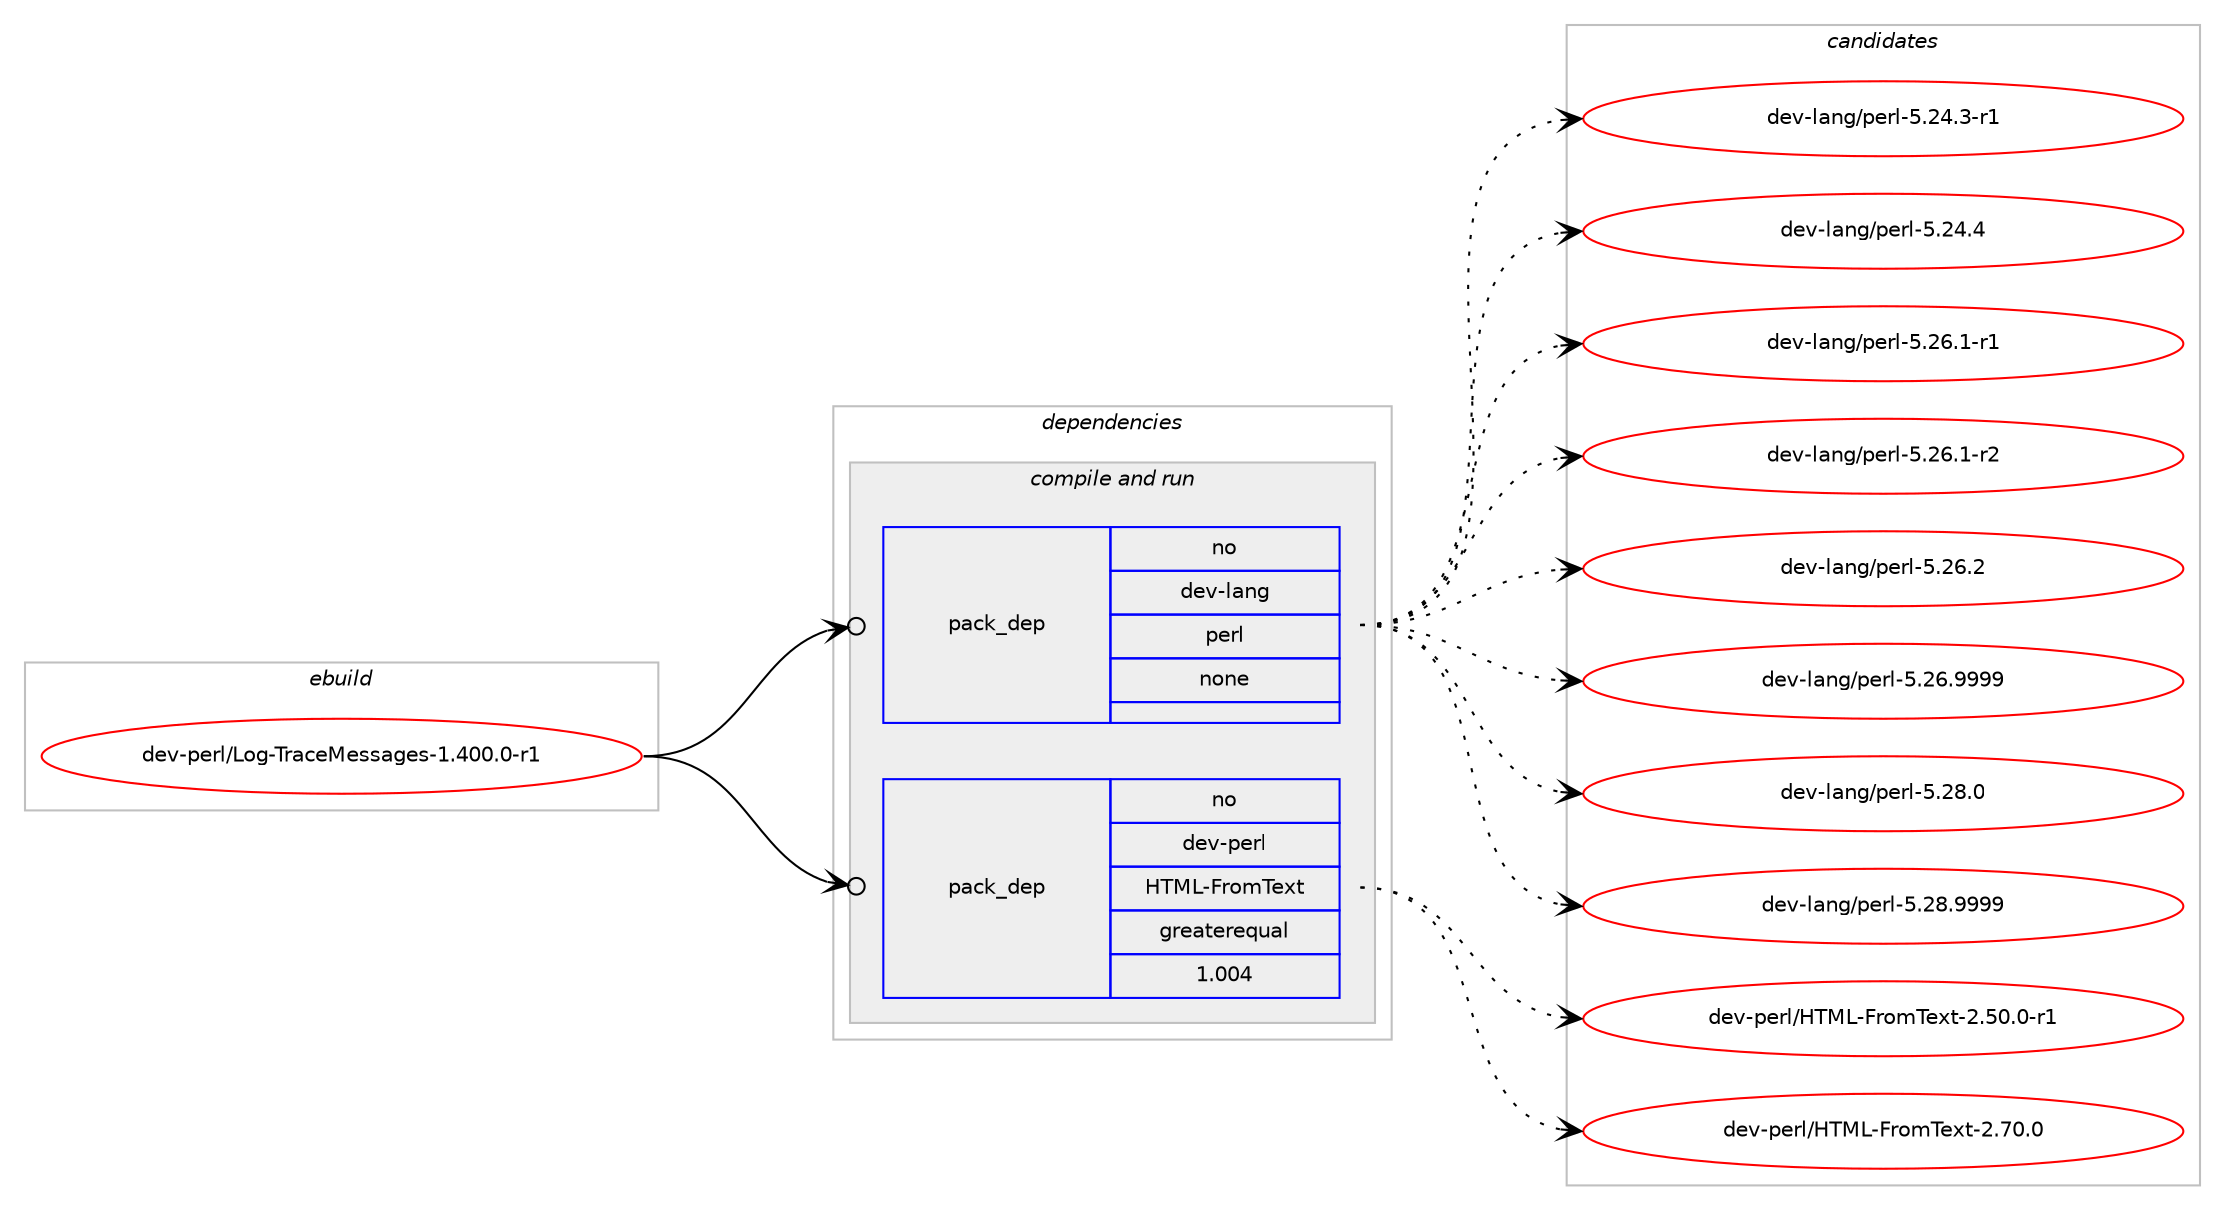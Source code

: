 digraph prolog {

# *************
# Graph options
# *************

newrank=true;
concentrate=true;
compound=true;
graph [rankdir=LR,fontname=Helvetica,fontsize=10,ranksep=1.5];#, ranksep=2.5, nodesep=0.2];
edge  [arrowhead=vee];
node  [fontname=Helvetica,fontsize=10];

# **********
# The ebuild
# **********

subgraph cluster_leftcol {
color=gray;
rank=same;
label=<<i>ebuild</i>>;
id [label="dev-perl/Log-TraceMessages-1.400.0-r1", color=red, width=4, href="../dev-perl/Log-TraceMessages-1.400.0-r1.svg"];
}

# ****************
# The dependencies
# ****************

subgraph cluster_midcol {
color=gray;
label=<<i>dependencies</i>>;
subgraph cluster_compile {
fillcolor="#eeeeee";
style=filled;
label=<<i>compile</i>>;
}
subgraph cluster_compileandrun {
fillcolor="#eeeeee";
style=filled;
label=<<i>compile and run</i>>;
subgraph pack992166 {
dependency1383574 [label=<<TABLE BORDER="0" CELLBORDER="1" CELLSPACING="0" CELLPADDING="4" WIDTH="220"><TR><TD ROWSPAN="6" CELLPADDING="30">pack_dep</TD></TR><TR><TD WIDTH="110">no</TD></TR><TR><TD>dev-lang</TD></TR><TR><TD>perl</TD></TR><TR><TD>none</TD></TR><TR><TD></TD></TR></TABLE>>, shape=none, color=blue];
}
id:e -> dependency1383574:w [weight=20,style="solid",arrowhead="odotvee"];
subgraph pack992167 {
dependency1383575 [label=<<TABLE BORDER="0" CELLBORDER="1" CELLSPACING="0" CELLPADDING="4" WIDTH="220"><TR><TD ROWSPAN="6" CELLPADDING="30">pack_dep</TD></TR><TR><TD WIDTH="110">no</TD></TR><TR><TD>dev-perl</TD></TR><TR><TD>HTML-FromText</TD></TR><TR><TD>greaterequal</TD></TR><TR><TD>1.004</TD></TR></TABLE>>, shape=none, color=blue];
}
id:e -> dependency1383575:w [weight=20,style="solid",arrowhead="odotvee"];
}
subgraph cluster_run {
fillcolor="#eeeeee";
style=filled;
label=<<i>run</i>>;
}
}

# **************
# The candidates
# **************

subgraph cluster_choices {
rank=same;
color=gray;
label=<<i>candidates</i>>;

subgraph choice992166 {
color=black;
nodesep=1;
choice100101118451089711010347112101114108455346505246514511449 [label="dev-lang/perl-5.24.3-r1", color=red, width=4,href="../dev-lang/perl-5.24.3-r1.svg"];
choice10010111845108971101034711210111410845534650524652 [label="dev-lang/perl-5.24.4", color=red, width=4,href="../dev-lang/perl-5.24.4.svg"];
choice100101118451089711010347112101114108455346505446494511449 [label="dev-lang/perl-5.26.1-r1", color=red, width=4,href="../dev-lang/perl-5.26.1-r1.svg"];
choice100101118451089711010347112101114108455346505446494511450 [label="dev-lang/perl-5.26.1-r2", color=red, width=4,href="../dev-lang/perl-5.26.1-r2.svg"];
choice10010111845108971101034711210111410845534650544650 [label="dev-lang/perl-5.26.2", color=red, width=4,href="../dev-lang/perl-5.26.2.svg"];
choice10010111845108971101034711210111410845534650544657575757 [label="dev-lang/perl-5.26.9999", color=red, width=4,href="../dev-lang/perl-5.26.9999.svg"];
choice10010111845108971101034711210111410845534650564648 [label="dev-lang/perl-5.28.0", color=red, width=4,href="../dev-lang/perl-5.28.0.svg"];
choice10010111845108971101034711210111410845534650564657575757 [label="dev-lang/perl-5.28.9999", color=red, width=4,href="../dev-lang/perl-5.28.9999.svg"];
dependency1383574:e -> choice100101118451089711010347112101114108455346505246514511449:w [style=dotted,weight="100"];
dependency1383574:e -> choice10010111845108971101034711210111410845534650524652:w [style=dotted,weight="100"];
dependency1383574:e -> choice100101118451089711010347112101114108455346505446494511449:w [style=dotted,weight="100"];
dependency1383574:e -> choice100101118451089711010347112101114108455346505446494511450:w [style=dotted,weight="100"];
dependency1383574:e -> choice10010111845108971101034711210111410845534650544650:w [style=dotted,weight="100"];
dependency1383574:e -> choice10010111845108971101034711210111410845534650544657575757:w [style=dotted,weight="100"];
dependency1383574:e -> choice10010111845108971101034711210111410845534650564648:w [style=dotted,weight="100"];
dependency1383574:e -> choice10010111845108971101034711210111410845534650564657575757:w [style=dotted,weight="100"];
}
subgraph choice992167 {
color=black;
nodesep=1;
choice100101118451121011141084772847776457011411110984101120116455046534846484511449 [label="dev-perl/HTML-FromText-2.50.0-r1", color=red, width=4,href="../dev-perl/HTML-FromText-2.50.0-r1.svg"];
choice10010111845112101114108477284777645701141111098410112011645504655484648 [label="dev-perl/HTML-FromText-2.70.0", color=red, width=4,href="../dev-perl/HTML-FromText-2.70.0.svg"];
dependency1383575:e -> choice100101118451121011141084772847776457011411110984101120116455046534846484511449:w [style=dotted,weight="100"];
dependency1383575:e -> choice10010111845112101114108477284777645701141111098410112011645504655484648:w [style=dotted,weight="100"];
}
}

}
